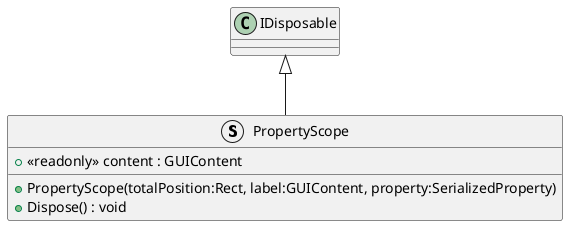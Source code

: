 @startuml
struct PropertyScope {
    + <<readonly>> content : GUIContent
    + PropertyScope(totalPosition:Rect, label:GUIContent, property:SerializedProperty)
    + Dispose() : void
}
IDisposable <|-- PropertyScope
@enduml
